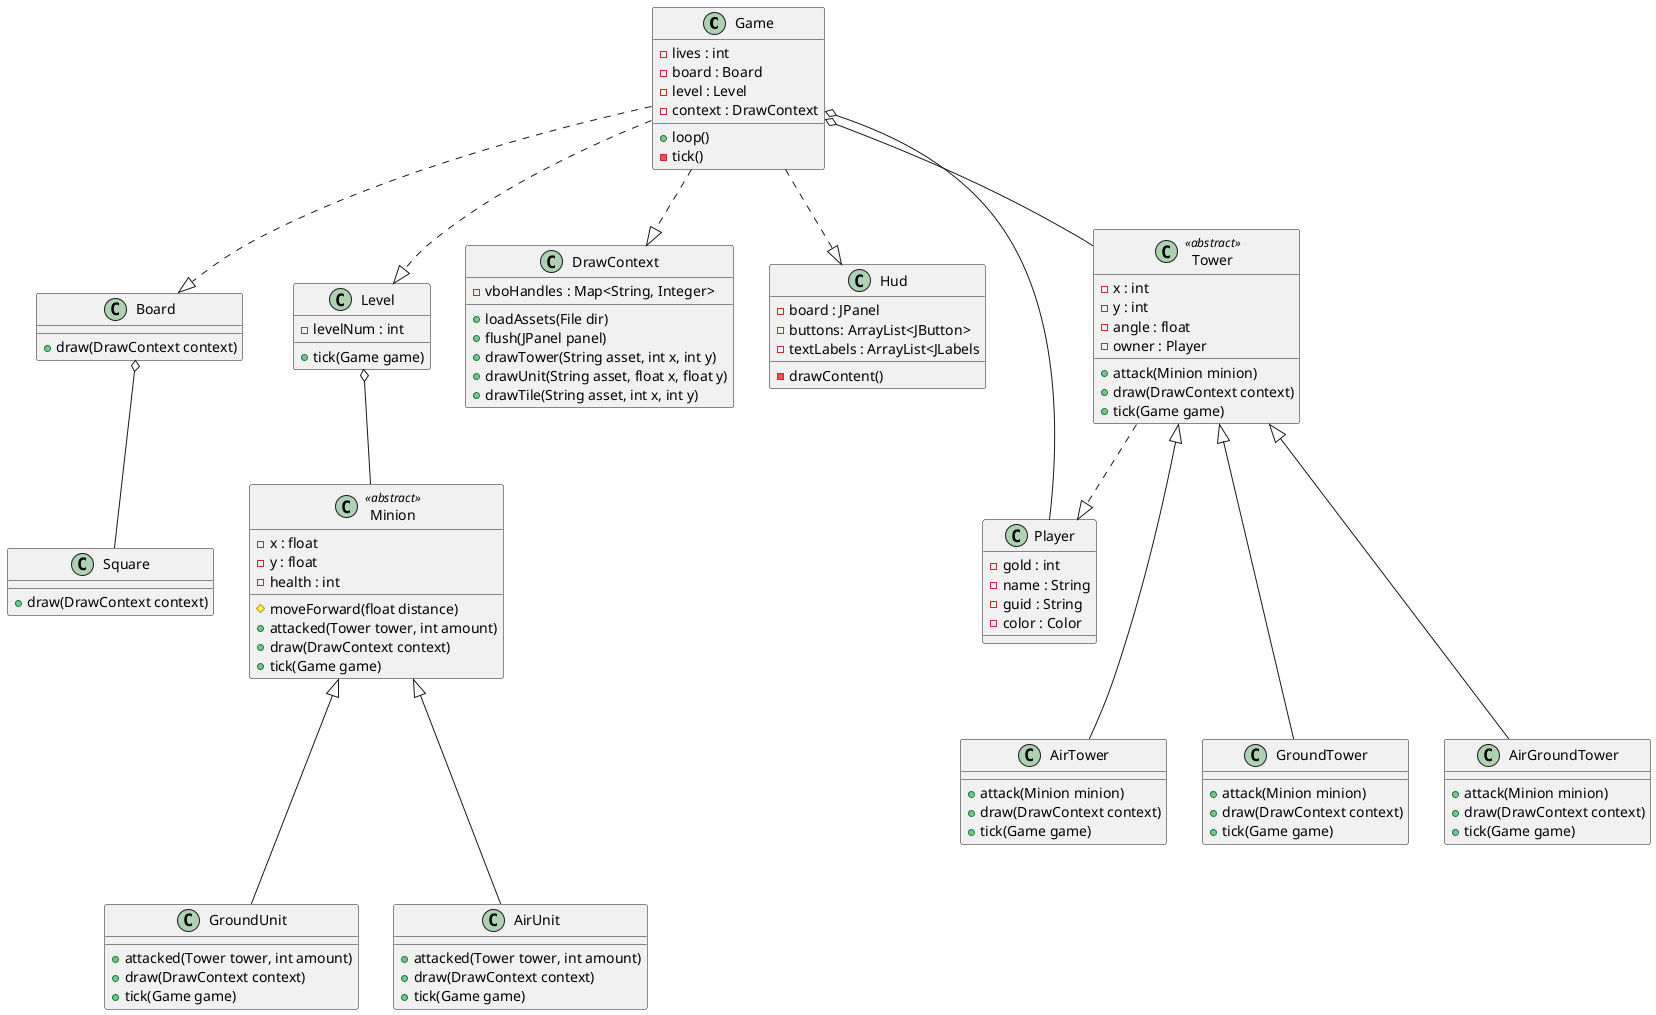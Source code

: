 @startuml
class Game {
    - lives : int
    - board : Board
    - level : Level
    - context : DrawContext
    + loop()
    - tick()
}

Game ..|> Board
Game ..|> Level
Game ..|> DrawContext
Game ..|> Hud
Game o-- Tower
Game o-- Player

class DrawContext {
    - vboHandles : Map<String, Integer>
    + loadAssets(File dir)
    + flush(JPanel panel)
    + drawTower(String asset, int x, int y)
    + drawUnit(String asset, float x, float y)
    + drawTile(String asset, int x, int y)
}

class Hud {
    - board : JPanel
    - buttons: ArrayList<JButton>
    - textLabels : ArrayList<JLabels
    - drawContent()
}

class Level {
    - levelNum : int
    + tick(Game game)
}

Level o-- Minion

class Board {
    + draw(DrawContext context)
}

Board o-- Square

class Square {
    + draw(DrawContext context)
}

class Minion << abstract >> {
    - x : float
    - y : float
    - health : int
    # moveForward(float distance)
    + attacked(Tower tower, int amount)
    + draw(DrawContext context)
    + tick(Game game)
}

Minion <|--- GroundUnit
Minion <|--- AirUnit

class GroundUnit {
    + attacked(Tower tower, int amount)
    + draw(DrawContext context)
    + tick(Game game)
}

class AirUnit {
    + attacked(Tower tower, int amount)
    + draw(DrawContext context)
    + tick(Game game)
}

class Tower << abstract >> {
    - x : int
    - y : int
    - angle : float
    - owner : Player
    + attack(Minion minion)
    + draw(DrawContext context)
    + tick(Game game)
}

Tower ..|> Player
Tower <|--- AirTower
Tower <|--- GroundTower
Tower <|--- AirGroundTower

class AirTower {
    + attack(Minion minion)
    + draw(DrawContext context)
    + tick(Game game)
}

class GroundTower {
    + attack(Minion minion)
    + draw(DrawContext context)
    + tick(Game game)
}

class AirGroundTower {
    + attack(Minion minion)
    + draw(DrawContext context)
    + tick(Game game)
}

class Player {
    - gold : int
    - name : String
    - guid : String
    - color : Color
}

@enduml

